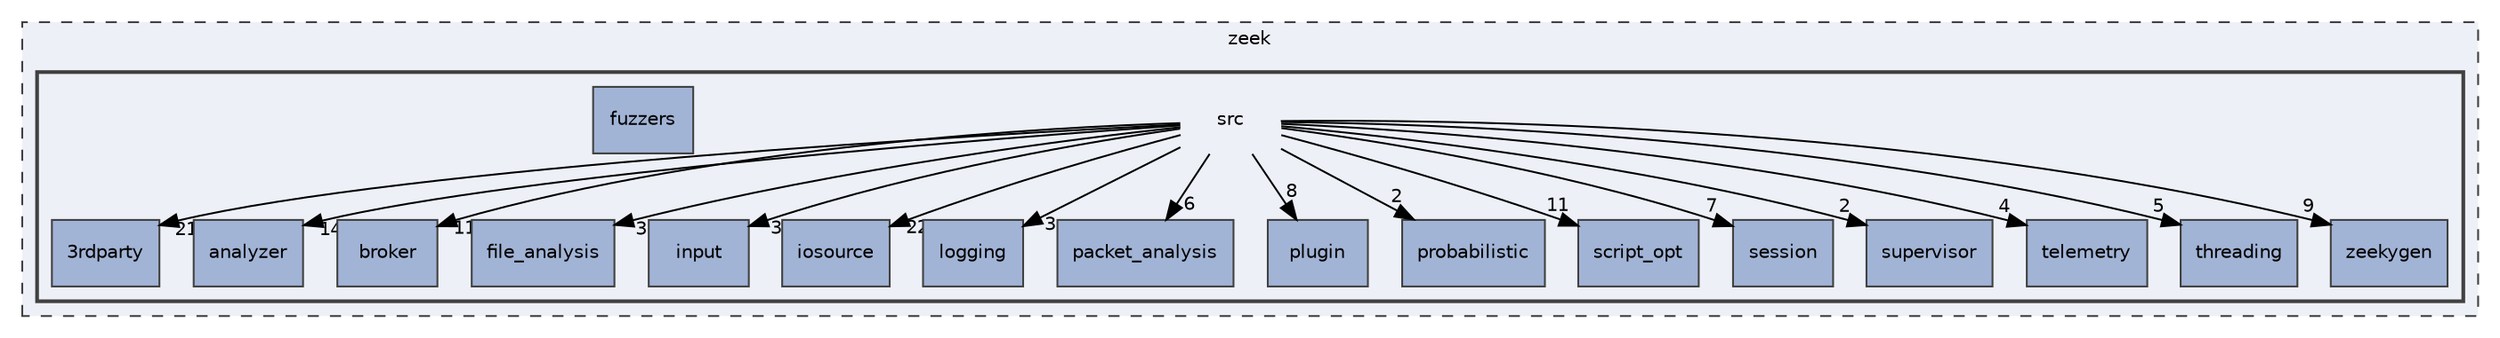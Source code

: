 digraph "/Users/jlu/zeek/src"
{
 // LATEX_PDF_SIZE
  edge [fontname="Helvetica",fontsize="10",labelfontname="Helvetica",labelfontsize="10"];
  node [fontname="Helvetica",fontsize="10",shape=record];
  compound=true
  subgraph clusterdir_2443ac318b002150b3e0805844daf62c {
    graph [ bgcolor="#edf0f7", pencolor="grey25", style="filled,dashed,", label="zeek", fontname="Helvetica", fontsize="10", URL="dir_2443ac318b002150b3e0805844daf62c.html"]
  subgraph clusterdir_ad5ef0d7ac29eb47ccb661b82fa60e73 {
    graph [ bgcolor="#edf0f7", pencolor="grey25", style="filled,bold,", label="", fontname="Helvetica", fontsize="10", URL="dir_ad5ef0d7ac29eb47ccb661b82fa60e73.html"]
    dir_ad5ef0d7ac29eb47ccb661b82fa60e73 [shape=plaintext, label="src"];
  dir_57d33d844dc815c2c07376ad4482c4b7 [shape=box, label="3rdparty", style="filled,", fillcolor="#a2b4d6", color="grey25", URL="dir_57d33d844dc815c2c07376ad4482c4b7.html"];
  dir_b574215abef37fb2fa3aede9ce3446fc [shape=box, label="analyzer", style="filled,", fillcolor="#a2b4d6", color="grey25", URL="dir_b574215abef37fb2fa3aede9ce3446fc.html"];
  dir_f0742ed9a30f6b5ebb18cd07313a69a3 [shape=box, label="broker", style="filled,", fillcolor="#a2b4d6", color="grey25", URL="dir_f0742ed9a30f6b5ebb18cd07313a69a3.html"];
  dir_4bee30c4e18207eb8a826031992bf4ef [shape=box, label="file_analysis", style="filled,", fillcolor="#a2b4d6", color="grey25", URL="dir_4bee30c4e18207eb8a826031992bf4ef.html"];
  dir_e85a6e12bd0a1b964bb5aed9cca06291 [shape=box, label="fuzzers", style="filled,", fillcolor="#a2b4d6", color="grey25", URL="dir_e85a6e12bd0a1b964bb5aed9cca06291.html"];
  dir_e8e56a86e268aeea0e0c734b465cbd54 [shape=box, label="input", style="filled,", fillcolor="#a2b4d6", color="grey25", URL="dir_e8e56a86e268aeea0e0c734b465cbd54.html"];
  dir_8017657e80bc03681b6993a900bcbafc [shape=box, label="iosource", style="filled,", fillcolor="#a2b4d6", color="grey25", URL="dir_8017657e80bc03681b6993a900bcbafc.html"];
  dir_3881f9fc480b26d130a49047a5ed8df4 [shape=box, label="logging", style="filled,", fillcolor="#a2b4d6", color="grey25", URL="dir_3881f9fc480b26d130a49047a5ed8df4.html"];
  dir_5860836a0a9d5f6e3a9e7e132f6df951 [shape=box, label="packet_analysis", style="filled,", fillcolor="#a2b4d6", color="grey25", URL="dir_5860836a0a9d5f6e3a9e7e132f6df951.html"];
  dir_26be533a911087fa484f6b85208d897e [shape=box, label="plugin", style="filled,", fillcolor="#a2b4d6", color="grey25", URL="dir_26be533a911087fa484f6b85208d897e.html"];
  dir_360928ff056203807978062333c23d6c [shape=box, label="probabilistic", style="filled,", fillcolor="#a2b4d6", color="grey25", URL="dir_360928ff056203807978062333c23d6c.html"];
  dir_a9dd9701ec60f3fbcec0002297c05f46 [shape=box, label="script_opt", style="filled,", fillcolor="#a2b4d6", color="grey25", URL="dir_a9dd9701ec60f3fbcec0002297c05f46.html"];
  dir_020ba6825b77c2a035ba90edc4856e37 [shape=box, label="session", style="filled,", fillcolor="#a2b4d6", color="grey25", URL="dir_020ba6825b77c2a035ba90edc4856e37.html"];
  dir_501a277d76444481457e0d9f8e4a1c19 [shape=box, label="supervisor", style="filled,", fillcolor="#a2b4d6", color="grey25", URL="dir_501a277d76444481457e0d9f8e4a1c19.html"];
  dir_c5543ead01a07eb4b48672c653211975 [shape=box, label="telemetry", style="filled,", fillcolor="#a2b4d6", color="grey25", URL="dir_c5543ead01a07eb4b48672c653211975.html"];
  dir_2e9f4797f6e6fd6cd95a41c6c0251b92 [shape=box, label="threading", style="filled,", fillcolor="#a2b4d6", color="grey25", URL="dir_2e9f4797f6e6fd6cd95a41c6c0251b92.html"];
  dir_c580f0d51565ebab824030ebcbcf4dc6 [shape=box, label="zeekygen", style="filled,", fillcolor="#a2b4d6", color="grey25", URL="dir_c580f0d51565ebab824030ebcbcf4dc6.html"];
  }
  }
  dir_ad5ef0d7ac29eb47ccb661b82fa60e73->dir_020ba6825b77c2a035ba90edc4856e37 [headlabel="7", labeldistance=1.5 headhref="dir_000091_000082.html"];
  dir_ad5ef0d7ac29eb47ccb661b82fa60e73->dir_26be533a911087fa484f6b85208d897e [headlabel="8", labeldistance=1.5 headhref="dir_000091_000067.html"];
  dir_ad5ef0d7ac29eb47ccb661b82fa60e73->dir_2e9f4797f6e6fd6cd95a41c6c0251b92 [headlabel="5", labeldistance=1.5 headhref="dir_000091_000100.html"];
  dir_ad5ef0d7ac29eb47ccb661b82fa60e73->dir_360928ff056203807978062333c23d6c [headlabel="2", labeldistance=1.5 headhref="dir_000091_000071.html"];
  dir_ad5ef0d7ac29eb47ccb661b82fa60e73->dir_3881f9fc480b26d130a49047a5ed8df4 [headlabel="3", labeldistance=1.5 headhref="dir_000091_000049.html"];
  dir_ad5ef0d7ac29eb47ccb661b82fa60e73->dir_4bee30c4e18207eb8a826031992bf4ef [headlabel="3", labeldistance=1.5 headhref="dir_000091_000024.html"];
  dir_ad5ef0d7ac29eb47ccb661b82fa60e73->dir_501a277d76444481457e0d9f8e4a1c19 [headlabel="2", labeldistance=1.5 headhref="dir_000091_000094.html"];
  dir_ad5ef0d7ac29eb47ccb661b82fa60e73->dir_57d33d844dc815c2c07376ad4482c4b7 [headlabel="21", labeldistance=1.5 headhref="dir_000091_000000.html"];
  dir_ad5ef0d7ac29eb47ccb661b82fa60e73->dir_5860836a0a9d5f6e3a9e7e132f6df951 [headlabel="6", labeldistance=1.5 headhref="dir_000091_000063.html"];
  dir_ad5ef0d7ac29eb47ccb661b82fa60e73->dir_8017657e80bc03681b6993a900bcbafc [headlabel="22", labeldistance=1.5 headhref="dir_000091_000042.html"];
  dir_ad5ef0d7ac29eb47ccb661b82fa60e73->dir_a9dd9701ec60f3fbcec0002297c05f46 [headlabel="11", labeldistance=1.5 headhref="dir_000091_000081.html"];
  dir_ad5ef0d7ac29eb47ccb661b82fa60e73->dir_b574215abef37fb2fa3aede9ce3446fc [headlabel="14", labeldistance=1.5 headhref="dir_000091_000001.html"];
  dir_ad5ef0d7ac29eb47ccb661b82fa60e73->dir_c5543ead01a07eb4b48672c653211975 [headlabel="4", labeldistance=1.5 headhref="dir_000091_000098.html"];
  dir_ad5ef0d7ac29eb47ccb661b82fa60e73->dir_c580f0d51565ebab824030ebcbcf4dc6 [headlabel="9", labeldistance=1.5 headhref="dir_000091_000111.html"];
  dir_ad5ef0d7ac29eb47ccb661b82fa60e73->dir_e8e56a86e268aeea0e0c734b465cbd54 [headlabel="3", labeldistance=1.5 headhref="dir_000091_000041.html"];
  dir_ad5ef0d7ac29eb47ccb661b82fa60e73->dir_f0742ed9a30f6b5ebb18cd07313a69a3 [headlabel="11", labeldistance=1.5 headhref="dir_000091_000010.html"];
}
